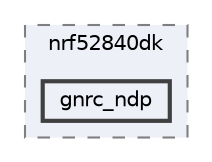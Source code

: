 digraph "/home/mj/Desktop/IoT-Chat-Digitalization/TextYourIoTDevice/bin/nrf52840dk/gnrc_ndp"
{
 // LATEX_PDF_SIZE
  bgcolor="transparent";
  edge [fontname=Helvetica,fontsize=10,labelfontname=Helvetica,labelfontsize=10];
  node [fontname=Helvetica,fontsize=10,shape=box,height=0.2,width=0.4];
  compound=true
  subgraph clusterdir_0c725116918d2e080617d882693859a8 {
    graph [ bgcolor="#edf0f7", pencolor="grey50", label="nrf52840dk", fontname=Helvetica,fontsize=10 style="filled,dashed", URL="dir_0c725116918d2e080617d882693859a8.html",tooltip=""]
  dir_3175da81af45251119db72765217ca14 [label="gnrc_ndp", fillcolor="#edf0f7", color="grey25", style="filled,bold", URL="dir_3175da81af45251119db72765217ca14.html",tooltip=""];
  }
}
